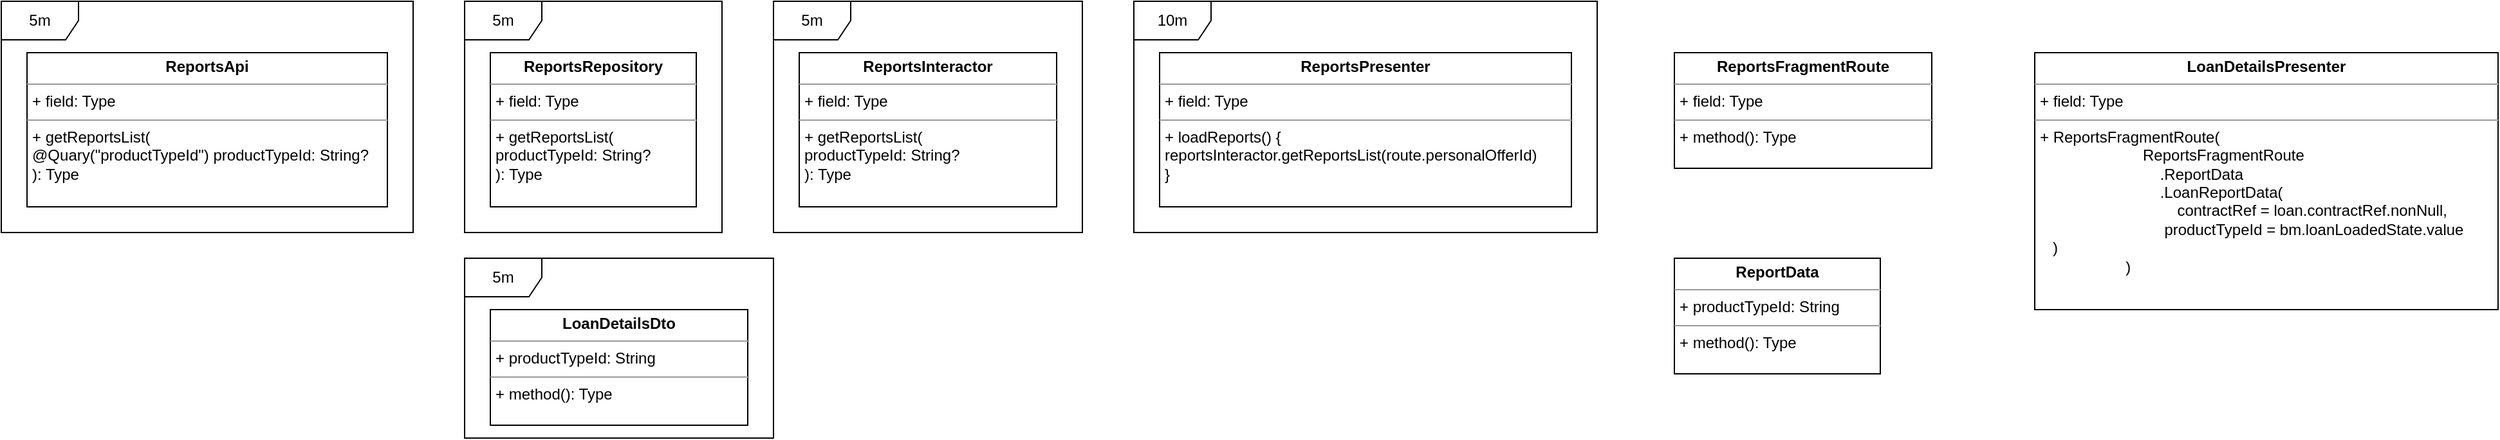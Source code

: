 <mxfile version="15.8.7" type="github">
  <diagram id="2JlTt_QMxGIkWlsBLjBX" name="Page-1">
    <mxGraphModel dx="813" dy="417" grid="1" gridSize="10" guides="1" tooltips="1" connect="1" arrows="1" fold="1" page="1" pageScale="1" pageWidth="850" pageHeight="1100" math="0" shadow="0">
      <root>
        <mxCell id="0" />
        <mxCell id="1" parent="0" />
        <mxCell id="2LCxeQ9Jwy_XSwwDvXCy-1" value="&lt;p style=&quot;margin: 0px ; margin-top: 4px ; text-align: center&quot;&gt;&lt;b&gt;ReportsApi&lt;/b&gt;&lt;/p&gt;&lt;hr size=&quot;1&quot;&gt;&lt;p style=&quot;margin: 0px ; margin-left: 4px&quot;&gt;+ field: Type&lt;/p&gt;&lt;hr size=&quot;1&quot;&gt;&lt;p style=&quot;margin: 0px ; margin-left: 4px&quot;&gt;+ getReportsList(&lt;/p&gt;&lt;p style=&quot;margin: 0px ; margin-left: 4px&quot;&gt;@Quary(&quot;productTypeId&quot;) productTypeId: String?&lt;br&gt;&lt;/p&gt;&lt;p style=&quot;margin: 0px ; margin-left: 4px&quot;&gt;): Type&lt;/p&gt;" style="verticalAlign=top;align=left;overflow=fill;fontSize=12;fontFamily=Helvetica;html=1;" vertex="1" parent="1">
          <mxGeometry x="80" y="160" width="280" height="120" as="geometry" />
        </mxCell>
        <mxCell id="2LCxeQ9Jwy_XSwwDvXCy-2" value="&lt;p style=&quot;margin: 0px ; margin-top: 4px ; text-align: center&quot;&gt;&lt;b&gt;ReportsRepository&lt;/b&gt;&lt;/p&gt;&lt;hr size=&quot;1&quot;&gt;&lt;p style=&quot;margin: 0px ; margin-left: 4px&quot;&gt;+ field: Type&lt;/p&gt;&lt;hr size=&quot;1&quot;&gt;&lt;p style=&quot;margin: 0px ; margin-left: 4px&quot;&gt;+ getReportsList(&lt;/p&gt;&lt;p style=&quot;margin: 0px ; margin-left: 4px&quot;&gt;productTypeId: String?&lt;br&gt;&lt;/p&gt;&lt;p style=&quot;margin: 0px ; margin-left: 4px&quot;&gt;): Type&lt;/p&gt;" style="verticalAlign=top;align=left;overflow=fill;fontSize=12;fontFamily=Helvetica;html=1;" vertex="1" parent="1">
          <mxGeometry x="440" y="160" width="160" height="120" as="geometry" />
        </mxCell>
        <mxCell id="2LCxeQ9Jwy_XSwwDvXCy-3" value="&lt;p style=&quot;margin: 0px ; margin-top: 4px ; text-align: center&quot;&gt;&lt;b&gt;ReportsInteractor&lt;/b&gt;&lt;/p&gt;&lt;hr size=&quot;1&quot;&gt;&lt;p style=&quot;margin: 0px ; margin-left: 4px&quot;&gt;+ field: Type&lt;/p&gt;&lt;hr size=&quot;1&quot;&gt;&lt;p style=&quot;margin: 0px ; margin-left: 4px&quot;&gt;+ getReportsList(&lt;/p&gt;&lt;p style=&quot;margin: 0px ; margin-left: 4px&quot;&gt;productTypeId: String?&lt;br&gt;&lt;/p&gt;&lt;p style=&quot;margin: 0px ; margin-left: 4px&quot;&gt;): Type&lt;/p&gt;" style="verticalAlign=top;align=left;overflow=fill;fontSize=12;fontFamily=Helvetica;html=1;" vertex="1" parent="1">
          <mxGeometry x="680" y="160" width="200" height="120" as="geometry" />
        </mxCell>
        <mxCell id="2LCxeQ9Jwy_XSwwDvXCy-5" value="&lt;p style=&quot;margin: 0px ; margin-top: 4px ; text-align: center&quot;&gt;&lt;b&gt;ReportsPresenter&lt;/b&gt;&lt;/p&gt;&lt;hr size=&quot;1&quot;&gt;&lt;p style=&quot;margin: 0px ; margin-left: 4px&quot;&gt;+ field: Type&lt;/p&gt;&lt;hr size=&quot;1&quot;&gt;&lt;p style=&quot;margin: 0px ; margin-left: 4px&quot;&gt;+ loadReports() {&lt;/p&gt;&lt;p style=&quot;margin: 0px ; margin-left: 4px&quot;&gt;reportsInteractor.getReportsList(route.personalOfferId)&lt;br&gt;&lt;/p&gt;&lt;p style=&quot;margin: 0px ; margin-left: 4px&quot;&gt;}&lt;br&gt;&lt;/p&gt;" style="verticalAlign=top;align=left;overflow=fill;fontSize=12;fontFamily=Helvetica;html=1;" vertex="1" parent="1">
          <mxGeometry x="960" y="160" width="320" height="120" as="geometry" />
        </mxCell>
        <mxCell id="2LCxeQ9Jwy_XSwwDvXCy-6" value="&lt;p style=&quot;margin: 0px ; margin-top: 4px ; text-align: center&quot;&gt;&lt;b&gt;ReportsFragmentRoute&lt;/b&gt;&lt;/p&gt;&lt;hr size=&quot;1&quot;&gt;&lt;p style=&quot;margin: 0px ; margin-left: 4px&quot;&gt;+ field: Type&lt;/p&gt;&lt;hr size=&quot;1&quot;&gt;&lt;p style=&quot;margin: 0px ; margin-left: 4px&quot;&gt;+ method(): Type&lt;/p&gt;" style="verticalAlign=top;align=left;overflow=fill;fontSize=12;fontFamily=Helvetica;html=1;" vertex="1" parent="1">
          <mxGeometry x="1360" y="160" width="200" height="90" as="geometry" />
        </mxCell>
        <mxCell id="2LCxeQ9Jwy_XSwwDvXCy-7" value="&lt;p style=&quot;margin: 0px ; margin-top: 4px ; text-align: center&quot;&gt;&lt;b&gt;LoanDetailsDto&lt;/b&gt;&lt;/p&gt;&lt;hr size=&quot;1&quot;&gt;&lt;p style=&quot;margin: 0px ; margin-left: 4px&quot;&gt;+ productTypeId: String&lt;/p&gt;&lt;hr size=&quot;1&quot;&gt;&lt;p style=&quot;margin: 0px ; margin-left: 4px&quot;&gt;+ method(): Type&lt;/p&gt;" style="verticalAlign=top;align=left;overflow=fill;fontSize=12;fontFamily=Helvetica;html=1;" vertex="1" parent="1">
          <mxGeometry x="440" y="360" width="200" height="90" as="geometry" />
        </mxCell>
        <mxCell id="2LCxeQ9Jwy_XSwwDvXCy-8" value="&lt;p style=&quot;margin: 0px ; margin-top: 4px ; text-align: center&quot;&gt;&lt;b&gt;ReportData&lt;/b&gt;&lt;/p&gt;&lt;hr size=&quot;1&quot;&gt;&lt;p style=&quot;margin: 0px ; margin-left: 4px&quot;&gt;+ productTypeId: String&lt;/p&gt;&lt;hr size=&quot;1&quot;&gt;&lt;p style=&quot;margin: 0px ; margin-left: 4px&quot;&gt;+ method(): Type&lt;/p&gt;" style="verticalAlign=top;align=left;overflow=fill;fontSize=12;fontFamily=Helvetica;html=1;" vertex="1" parent="1">
          <mxGeometry x="1360" y="320" width="160" height="90" as="geometry" />
        </mxCell>
        <mxCell id="2LCxeQ9Jwy_XSwwDvXCy-9" value="&lt;p style=&quot;margin: 0px ; margin-top: 4px ; text-align: center&quot;&gt;&lt;b&gt;LoanDetailsPresenter&lt;/b&gt;&lt;/p&gt;&lt;hr size=&quot;1&quot;&gt;&lt;p style=&quot;margin: 0px ; margin-left: 4px&quot;&gt;+ field: Type&lt;/p&gt;&lt;hr size=&quot;1&quot;&gt;&lt;p style=&quot;margin: 0px ; margin-left: 4px&quot;&gt;+ ReportsFragmentRoute(&lt;br&gt;&amp;nbsp;&amp;nbsp;&amp;nbsp;&amp;nbsp;&amp;nbsp;&amp;nbsp;&amp;nbsp;&amp;nbsp;&amp;nbsp;&amp;nbsp;&amp;nbsp;&amp;nbsp;&amp;nbsp;&amp;nbsp;&amp;nbsp;&amp;nbsp;&amp;nbsp;&amp;nbsp;&amp;nbsp;&amp;nbsp;&amp;nbsp;&amp;nbsp;&amp;nbsp; ReportsFragmentRoute&lt;br&gt;&amp;nbsp;&amp;nbsp;&amp;nbsp;&amp;nbsp;&amp;nbsp;&amp;nbsp;&amp;nbsp;&amp;nbsp;&amp;nbsp;&amp;nbsp;&amp;nbsp;&amp;nbsp;&amp;nbsp;&amp;nbsp;&amp;nbsp;&amp;nbsp;&amp;nbsp;&amp;nbsp;&amp;nbsp;&amp;nbsp;&amp;nbsp;&amp;nbsp;&amp;nbsp;&amp;nbsp;&amp;nbsp;&amp;nbsp;&amp;nbsp; .ReportData&lt;br&gt;&amp;nbsp;&amp;nbsp;&amp;nbsp;&amp;nbsp;&amp;nbsp;&amp;nbsp;&amp;nbsp;&amp;nbsp;&amp;nbsp;&amp;nbsp;&amp;nbsp;&amp;nbsp;&amp;nbsp;&amp;nbsp;&amp;nbsp;&amp;nbsp;&amp;nbsp;&amp;nbsp;&amp;nbsp;&amp;nbsp;&amp;nbsp;&amp;nbsp;&amp;nbsp;&amp;nbsp;&amp;nbsp;&amp;nbsp;&amp;nbsp; .LoanReportData(&lt;br&gt;&amp;nbsp;&amp;nbsp;&amp;nbsp;&amp;nbsp;&amp;nbsp;&amp;nbsp;&amp;nbsp;&amp;nbsp;&amp;nbsp;&amp;nbsp;&amp;nbsp;&amp;nbsp;&amp;nbsp;&amp;nbsp;&amp;nbsp;&amp;nbsp;&amp;nbsp;&amp;nbsp;&amp;nbsp;&amp;nbsp;&amp;nbsp;&amp;nbsp;&amp;nbsp;&amp;nbsp;&amp;nbsp;&amp;nbsp;&amp;nbsp;&amp;nbsp;&amp;nbsp;&amp;nbsp;&amp;nbsp; contractRef = loan.contractRef.nonNull,&lt;/p&gt;&lt;p style=&quot;margin: 0px ; margin-left: 4px&quot;&gt;&amp;nbsp;&amp;nbsp;&amp;nbsp;&amp;nbsp;&amp;nbsp;&amp;nbsp;&amp;nbsp;&amp;nbsp;&amp;nbsp;&amp;nbsp;&amp;nbsp;&amp;nbsp;&amp;nbsp;&amp;nbsp;&amp;nbsp;&amp;nbsp;&amp;nbsp;&amp;nbsp;&amp;nbsp;&amp;nbsp;&amp;nbsp;&amp;nbsp;&amp;nbsp;&amp;nbsp;&amp;nbsp;&amp;nbsp;&amp;nbsp; &lt;span&gt;	&lt;span style=&quot;white-space: pre&quot;&gt;	&lt;/span&gt;productTypeId = bm.loanLoadedState.value&lt;/span&gt;&lt;br&gt;&lt;/p&gt;&lt;p style=&quot;margin: 0px ; margin-left: 4px&quot;&gt;&lt;span&gt;	&lt;/span&gt;&lt;span&gt;	&lt;/span&gt;&lt;span&gt;	&lt;/span&gt;&lt;span style=&quot;white-space: pre&quot;&gt;	&lt;/span&gt;&lt;span style=&quot;white-space: pre&quot;&gt;	&lt;/span&gt;&lt;span style=&quot;white-space: pre&quot;&gt;	&lt;/span&gt;)&lt;br&gt;&amp;nbsp;&amp;nbsp;&amp;nbsp;&amp;nbsp;&amp;nbsp;&amp;nbsp;&amp;nbsp;&amp;nbsp;&amp;nbsp;&amp;nbsp;&amp;nbsp;&amp;nbsp;&amp;nbsp;&amp;nbsp;&amp;nbsp;&amp;nbsp;&amp;nbsp;&amp;nbsp;&amp;nbsp; )&lt;/p&gt;" style="verticalAlign=top;align=left;overflow=fill;fontSize=12;fontFamily=Helvetica;html=1;" vertex="1" parent="1">
          <mxGeometry x="1640" y="160" width="360" height="200" as="geometry" />
        </mxCell>
        <mxCell id="2LCxeQ9Jwy_XSwwDvXCy-10" value="5m" style="shape=umlFrame;whiteSpace=wrap;html=1;" vertex="1" parent="1">
          <mxGeometry x="60" y="120" width="320" height="180" as="geometry" />
        </mxCell>
        <mxCell id="2LCxeQ9Jwy_XSwwDvXCy-12" value="5m" style="shape=umlFrame;whiteSpace=wrap;html=1;" vertex="1" parent="1">
          <mxGeometry x="420" y="320" width="240" height="140" as="geometry" />
        </mxCell>
        <mxCell id="2LCxeQ9Jwy_XSwwDvXCy-13" value="5m" style="shape=umlFrame;whiteSpace=wrap;html=1;" vertex="1" parent="1">
          <mxGeometry x="420" y="120" width="200" height="180" as="geometry" />
        </mxCell>
        <mxCell id="2LCxeQ9Jwy_XSwwDvXCy-14" value="5m" style="shape=umlFrame;whiteSpace=wrap;html=1;" vertex="1" parent="1">
          <mxGeometry x="660" y="120" width="240" height="180" as="geometry" />
        </mxCell>
        <mxCell id="2LCxeQ9Jwy_XSwwDvXCy-15" value="10m" style="shape=umlFrame;whiteSpace=wrap;html=1;" vertex="1" parent="1">
          <mxGeometry x="940" y="120" width="360" height="180" as="geometry" />
        </mxCell>
      </root>
    </mxGraphModel>
  </diagram>
</mxfile>
